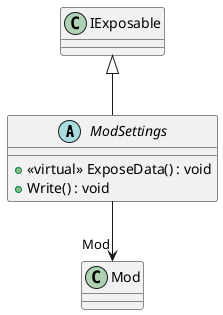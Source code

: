 @startuml
abstract class ModSettings {
    + <<virtual>> ExposeData() : void
    + Write() : void
}
IExposable <|-- ModSettings
ModSettings --> "Mod" Mod
@enduml
